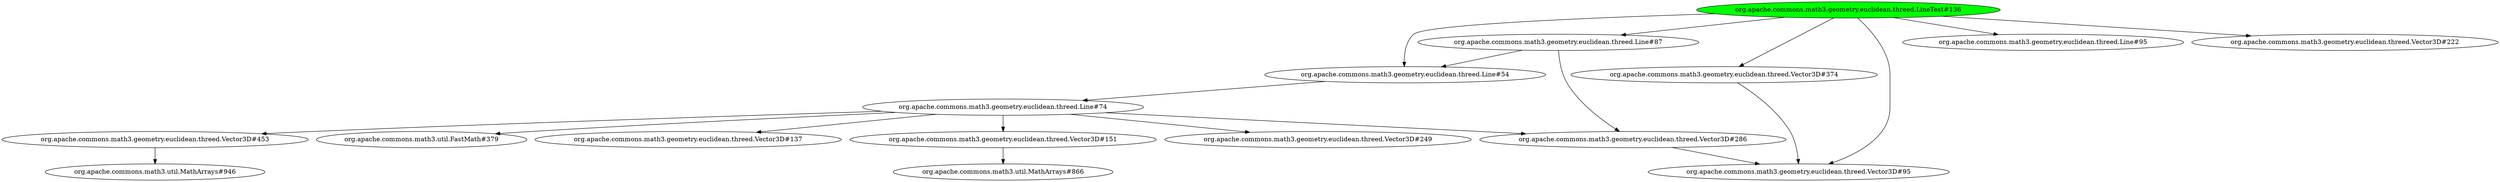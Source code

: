 digraph "cg/org.apache.commons.math3.geometry.euclidean.threed.LineTest#136"
{
	"org.apache.commons.math3.geometry.euclidean.threed.LineTest#136" [style=filled,fillcolor=green];
	"org.apache.commons.math3.geometry.euclidean.threed.LineTest#136" -> "org.apache.commons.math3.geometry.euclidean.threed.Vector3D#95";
	"org.apache.commons.math3.geometry.euclidean.threed.LineTest#136" -> "org.apache.commons.math3.geometry.euclidean.threed.Line#54";
	"org.apache.commons.math3.geometry.euclidean.threed.Line#54" -> "org.apache.commons.math3.geometry.euclidean.threed.Line#74";
	"org.apache.commons.math3.geometry.euclidean.threed.Line#74" -> "org.apache.commons.math3.geometry.euclidean.threed.Vector3D#286";
	"org.apache.commons.math3.geometry.euclidean.threed.Vector3D#286" -> "org.apache.commons.math3.geometry.euclidean.threed.Vector3D#95";
	"org.apache.commons.math3.geometry.euclidean.threed.Line#74" -> "org.apache.commons.math3.geometry.euclidean.threed.Vector3D#249";
	"org.apache.commons.math3.geometry.euclidean.threed.Line#74" -> "org.apache.commons.math3.util.FastMath#379";
	"org.apache.commons.math3.geometry.euclidean.threed.Line#74" -> "org.apache.commons.math3.geometry.euclidean.threed.Vector3D#137";
	"org.apache.commons.math3.geometry.euclidean.threed.Line#74" -> "org.apache.commons.math3.geometry.euclidean.threed.Vector3D#453";
	"org.apache.commons.math3.geometry.euclidean.threed.Vector3D#453" -> "org.apache.commons.math3.util.MathArrays#946";
	"org.apache.commons.math3.geometry.euclidean.threed.Line#74" -> "org.apache.commons.math3.geometry.euclidean.threed.Vector3D#151";
	"org.apache.commons.math3.geometry.euclidean.threed.Vector3D#151" -> "org.apache.commons.math3.util.MathArrays#866";
	"org.apache.commons.math3.geometry.euclidean.threed.LineTest#136" -> "org.apache.commons.math3.geometry.euclidean.threed.Line#95";
	"org.apache.commons.math3.geometry.euclidean.threed.LineTest#136" -> "org.apache.commons.math3.geometry.euclidean.threed.Vector3D#374";
	"org.apache.commons.math3.geometry.euclidean.threed.Vector3D#374" -> "org.apache.commons.math3.geometry.euclidean.threed.Vector3D#95";
	"org.apache.commons.math3.geometry.euclidean.threed.LineTest#136" -> "org.apache.commons.math3.geometry.euclidean.threed.Line#87";
	"org.apache.commons.math3.geometry.euclidean.threed.Line#87" -> "org.apache.commons.math3.geometry.euclidean.threed.Vector3D#286";
	"org.apache.commons.math3.geometry.euclidean.threed.Line#87" -> "org.apache.commons.math3.geometry.euclidean.threed.Line#54";
	"org.apache.commons.math3.geometry.euclidean.threed.LineTest#136" -> "org.apache.commons.math3.geometry.euclidean.threed.Vector3D#222";
}
